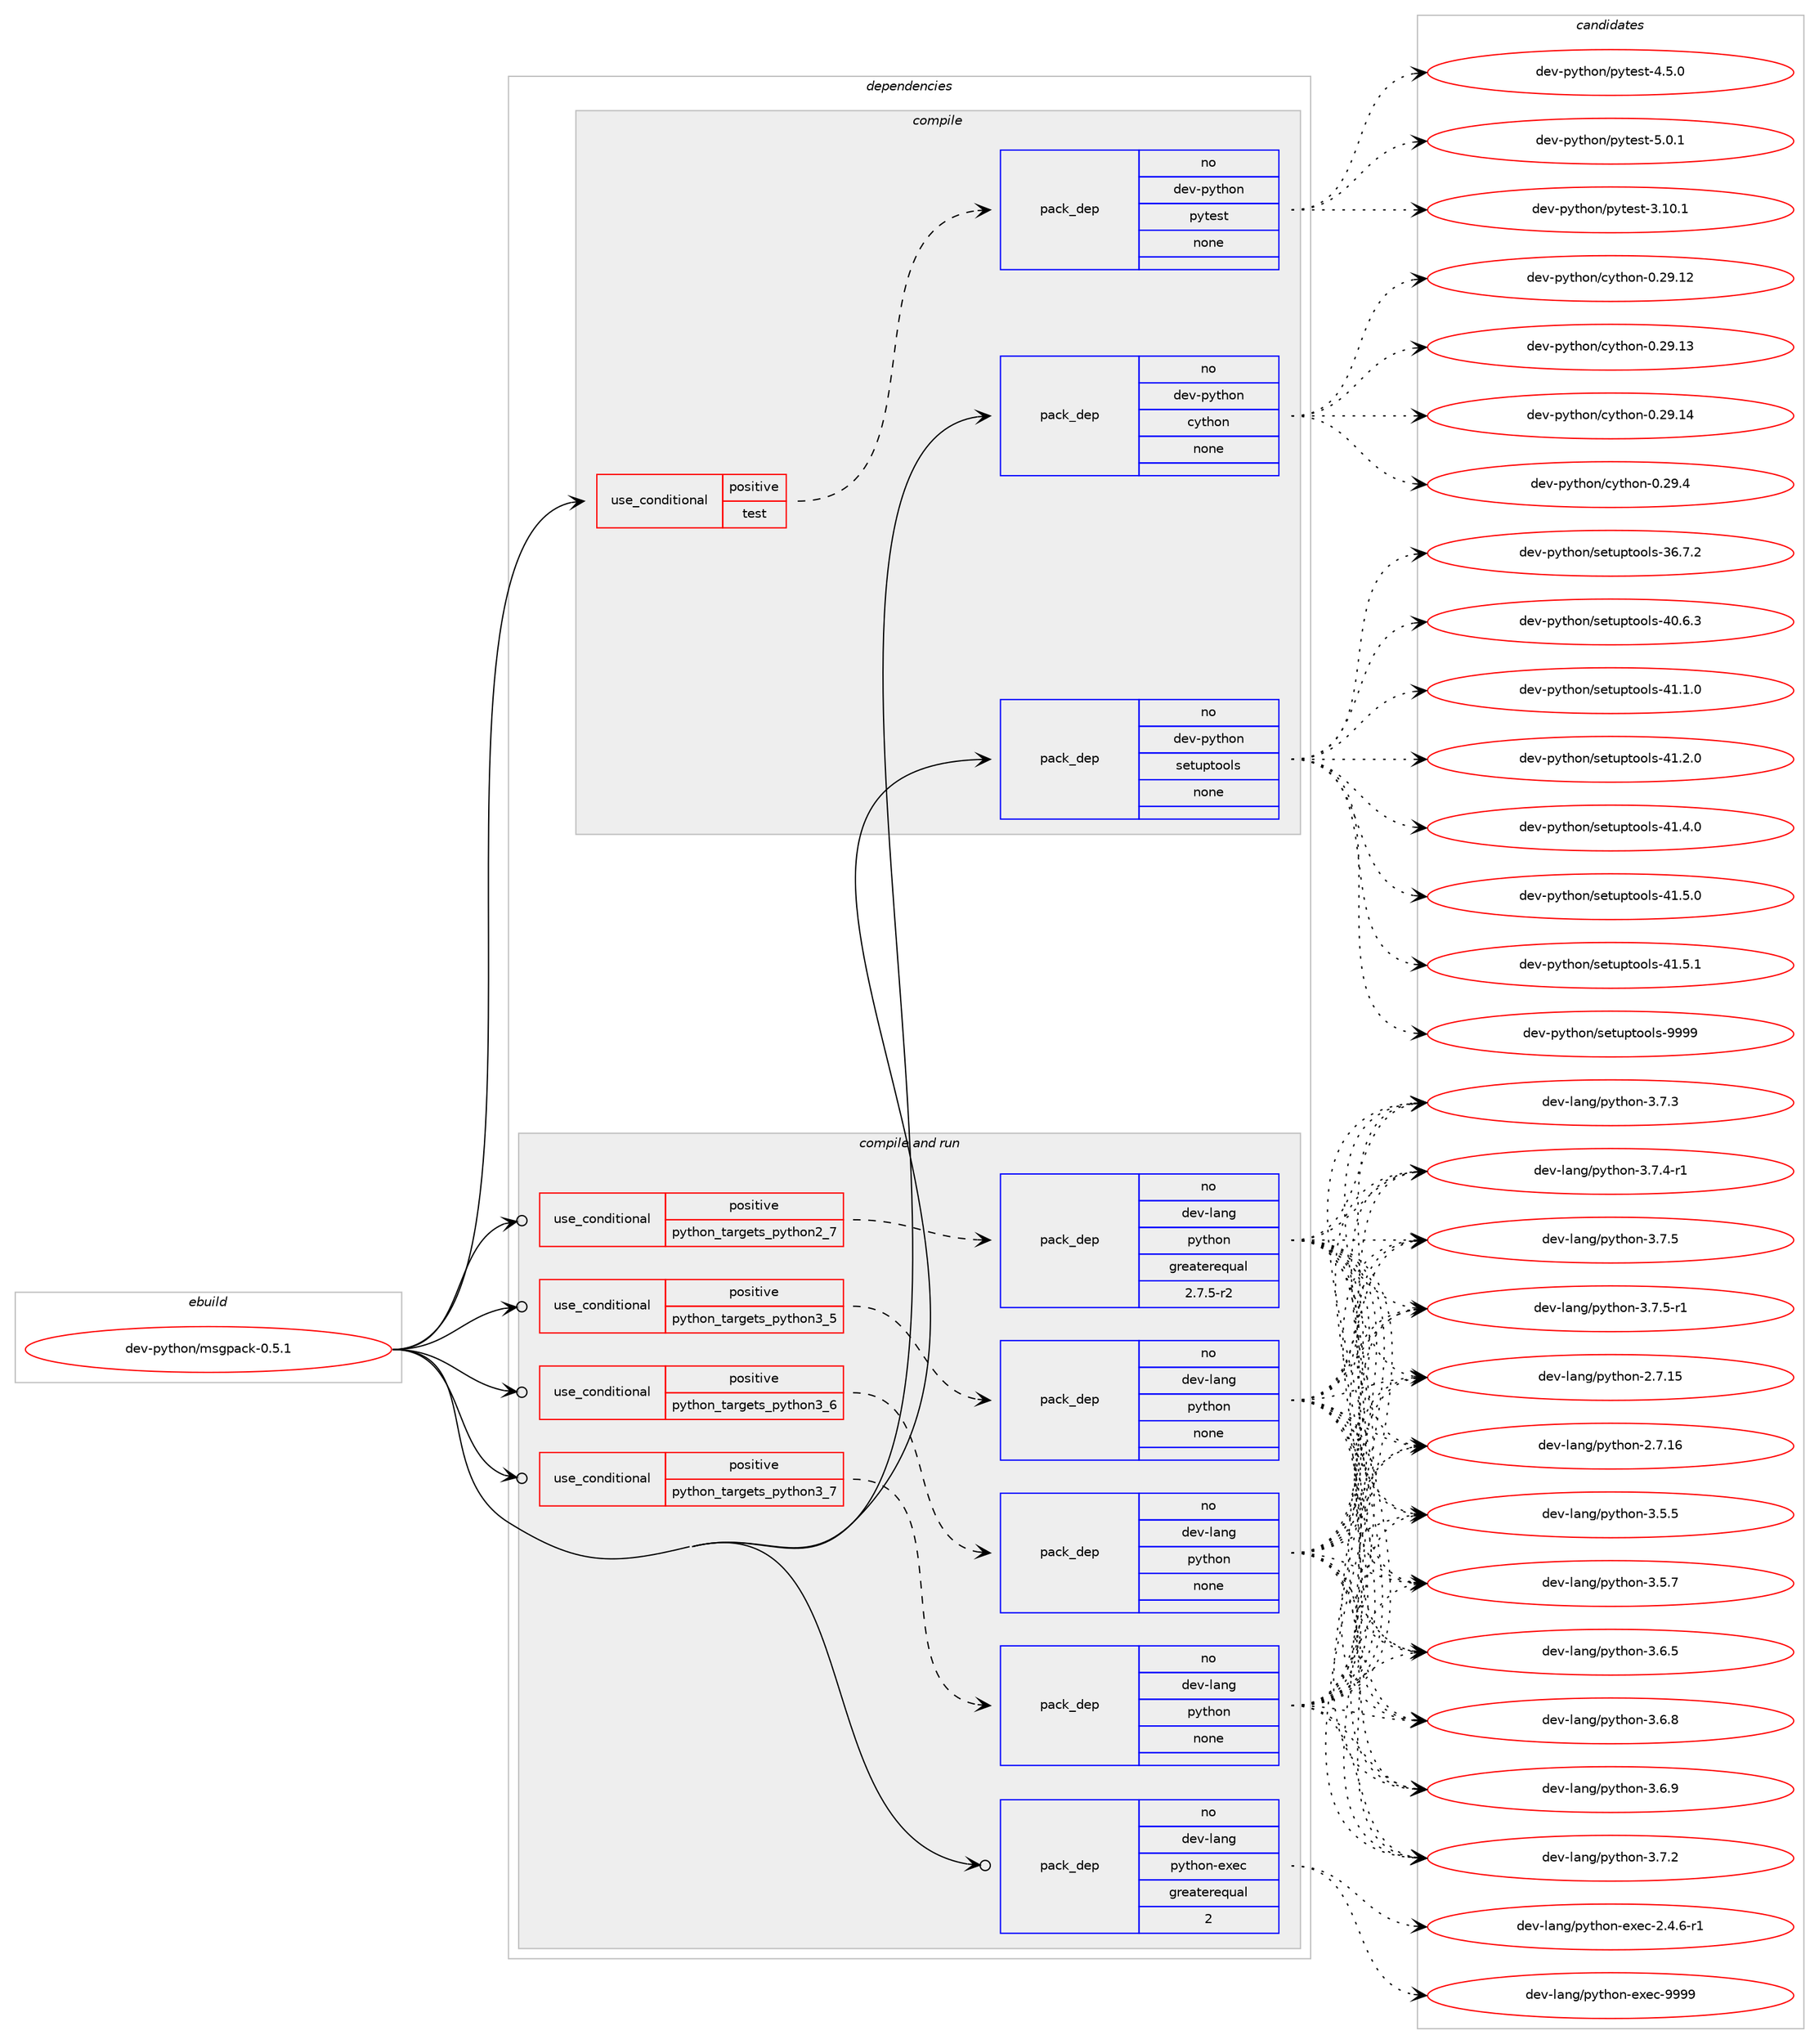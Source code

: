 digraph prolog {

# *************
# Graph options
# *************

newrank=true;
concentrate=true;
compound=true;
graph [rankdir=LR,fontname=Helvetica,fontsize=10,ranksep=1.5];#, ranksep=2.5, nodesep=0.2];
edge  [arrowhead=vee];
node  [fontname=Helvetica,fontsize=10];

# **********
# The ebuild
# **********

subgraph cluster_leftcol {
color=gray;
rank=same;
label=<<i>ebuild</i>>;
id [label="dev-python/msgpack-0.5.1", color=red, width=4, href="../dev-python/msgpack-0.5.1.svg"];
}

# ****************
# The dependencies
# ****************

subgraph cluster_midcol {
color=gray;
label=<<i>dependencies</i>>;
subgraph cluster_compile {
fillcolor="#eeeeee";
style=filled;
label=<<i>compile</i>>;
subgraph cond142710 {
dependency615233 [label=<<TABLE BORDER="0" CELLBORDER="1" CELLSPACING="0" CELLPADDING="4"><TR><TD ROWSPAN="3" CELLPADDING="10">use_conditional</TD></TR><TR><TD>positive</TD></TR><TR><TD>test</TD></TR></TABLE>>, shape=none, color=red];
subgraph pack460718 {
dependency615234 [label=<<TABLE BORDER="0" CELLBORDER="1" CELLSPACING="0" CELLPADDING="4" WIDTH="220"><TR><TD ROWSPAN="6" CELLPADDING="30">pack_dep</TD></TR><TR><TD WIDTH="110">no</TD></TR><TR><TD>dev-python</TD></TR><TR><TD>pytest</TD></TR><TR><TD>none</TD></TR><TR><TD></TD></TR></TABLE>>, shape=none, color=blue];
}
dependency615233:e -> dependency615234:w [weight=20,style="dashed",arrowhead="vee"];
}
id:e -> dependency615233:w [weight=20,style="solid",arrowhead="vee"];
subgraph pack460719 {
dependency615235 [label=<<TABLE BORDER="0" CELLBORDER="1" CELLSPACING="0" CELLPADDING="4" WIDTH="220"><TR><TD ROWSPAN="6" CELLPADDING="30">pack_dep</TD></TR><TR><TD WIDTH="110">no</TD></TR><TR><TD>dev-python</TD></TR><TR><TD>cython</TD></TR><TR><TD>none</TD></TR><TR><TD></TD></TR></TABLE>>, shape=none, color=blue];
}
id:e -> dependency615235:w [weight=20,style="solid",arrowhead="vee"];
subgraph pack460720 {
dependency615236 [label=<<TABLE BORDER="0" CELLBORDER="1" CELLSPACING="0" CELLPADDING="4" WIDTH="220"><TR><TD ROWSPAN="6" CELLPADDING="30">pack_dep</TD></TR><TR><TD WIDTH="110">no</TD></TR><TR><TD>dev-python</TD></TR><TR><TD>setuptools</TD></TR><TR><TD>none</TD></TR><TR><TD></TD></TR></TABLE>>, shape=none, color=blue];
}
id:e -> dependency615236:w [weight=20,style="solid",arrowhead="vee"];
}
subgraph cluster_compileandrun {
fillcolor="#eeeeee";
style=filled;
label=<<i>compile and run</i>>;
subgraph cond142711 {
dependency615237 [label=<<TABLE BORDER="0" CELLBORDER="1" CELLSPACING="0" CELLPADDING="4"><TR><TD ROWSPAN="3" CELLPADDING="10">use_conditional</TD></TR><TR><TD>positive</TD></TR><TR><TD>python_targets_python2_7</TD></TR></TABLE>>, shape=none, color=red];
subgraph pack460721 {
dependency615238 [label=<<TABLE BORDER="0" CELLBORDER="1" CELLSPACING="0" CELLPADDING="4" WIDTH="220"><TR><TD ROWSPAN="6" CELLPADDING="30">pack_dep</TD></TR><TR><TD WIDTH="110">no</TD></TR><TR><TD>dev-lang</TD></TR><TR><TD>python</TD></TR><TR><TD>greaterequal</TD></TR><TR><TD>2.7.5-r2</TD></TR></TABLE>>, shape=none, color=blue];
}
dependency615237:e -> dependency615238:w [weight=20,style="dashed",arrowhead="vee"];
}
id:e -> dependency615237:w [weight=20,style="solid",arrowhead="odotvee"];
subgraph cond142712 {
dependency615239 [label=<<TABLE BORDER="0" CELLBORDER="1" CELLSPACING="0" CELLPADDING="4"><TR><TD ROWSPAN="3" CELLPADDING="10">use_conditional</TD></TR><TR><TD>positive</TD></TR><TR><TD>python_targets_python3_5</TD></TR></TABLE>>, shape=none, color=red];
subgraph pack460722 {
dependency615240 [label=<<TABLE BORDER="0" CELLBORDER="1" CELLSPACING="0" CELLPADDING="4" WIDTH="220"><TR><TD ROWSPAN="6" CELLPADDING="30">pack_dep</TD></TR><TR><TD WIDTH="110">no</TD></TR><TR><TD>dev-lang</TD></TR><TR><TD>python</TD></TR><TR><TD>none</TD></TR><TR><TD></TD></TR></TABLE>>, shape=none, color=blue];
}
dependency615239:e -> dependency615240:w [weight=20,style="dashed",arrowhead="vee"];
}
id:e -> dependency615239:w [weight=20,style="solid",arrowhead="odotvee"];
subgraph cond142713 {
dependency615241 [label=<<TABLE BORDER="0" CELLBORDER="1" CELLSPACING="0" CELLPADDING="4"><TR><TD ROWSPAN="3" CELLPADDING="10">use_conditional</TD></TR><TR><TD>positive</TD></TR><TR><TD>python_targets_python3_6</TD></TR></TABLE>>, shape=none, color=red];
subgraph pack460723 {
dependency615242 [label=<<TABLE BORDER="0" CELLBORDER="1" CELLSPACING="0" CELLPADDING="4" WIDTH="220"><TR><TD ROWSPAN="6" CELLPADDING="30">pack_dep</TD></TR><TR><TD WIDTH="110">no</TD></TR><TR><TD>dev-lang</TD></TR><TR><TD>python</TD></TR><TR><TD>none</TD></TR><TR><TD></TD></TR></TABLE>>, shape=none, color=blue];
}
dependency615241:e -> dependency615242:w [weight=20,style="dashed",arrowhead="vee"];
}
id:e -> dependency615241:w [weight=20,style="solid",arrowhead="odotvee"];
subgraph cond142714 {
dependency615243 [label=<<TABLE BORDER="0" CELLBORDER="1" CELLSPACING="0" CELLPADDING="4"><TR><TD ROWSPAN="3" CELLPADDING="10">use_conditional</TD></TR><TR><TD>positive</TD></TR><TR><TD>python_targets_python3_7</TD></TR></TABLE>>, shape=none, color=red];
subgraph pack460724 {
dependency615244 [label=<<TABLE BORDER="0" CELLBORDER="1" CELLSPACING="0" CELLPADDING="4" WIDTH="220"><TR><TD ROWSPAN="6" CELLPADDING="30">pack_dep</TD></TR><TR><TD WIDTH="110">no</TD></TR><TR><TD>dev-lang</TD></TR><TR><TD>python</TD></TR><TR><TD>none</TD></TR><TR><TD></TD></TR></TABLE>>, shape=none, color=blue];
}
dependency615243:e -> dependency615244:w [weight=20,style="dashed",arrowhead="vee"];
}
id:e -> dependency615243:w [weight=20,style="solid",arrowhead="odotvee"];
subgraph pack460725 {
dependency615245 [label=<<TABLE BORDER="0" CELLBORDER="1" CELLSPACING="0" CELLPADDING="4" WIDTH="220"><TR><TD ROWSPAN="6" CELLPADDING="30">pack_dep</TD></TR><TR><TD WIDTH="110">no</TD></TR><TR><TD>dev-lang</TD></TR><TR><TD>python-exec</TD></TR><TR><TD>greaterequal</TD></TR><TR><TD>2</TD></TR></TABLE>>, shape=none, color=blue];
}
id:e -> dependency615245:w [weight=20,style="solid",arrowhead="odotvee"];
}
subgraph cluster_run {
fillcolor="#eeeeee";
style=filled;
label=<<i>run</i>>;
}
}

# **************
# The candidates
# **************

subgraph cluster_choices {
rank=same;
color=gray;
label=<<i>candidates</i>>;

subgraph choice460718 {
color=black;
nodesep=1;
choice100101118451121211161041111104711212111610111511645514649484649 [label="dev-python/pytest-3.10.1", color=red, width=4,href="../dev-python/pytest-3.10.1.svg"];
choice1001011184511212111610411111047112121116101115116455246534648 [label="dev-python/pytest-4.5.0", color=red, width=4,href="../dev-python/pytest-4.5.0.svg"];
choice1001011184511212111610411111047112121116101115116455346484649 [label="dev-python/pytest-5.0.1", color=red, width=4,href="../dev-python/pytest-5.0.1.svg"];
dependency615234:e -> choice100101118451121211161041111104711212111610111511645514649484649:w [style=dotted,weight="100"];
dependency615234:e -> choice1001011184511212111610411111047112121116101115116455246534648:w [style=dotted,weight="100"];
dependency615234:e -> choice1001011184511212111610411111047112121116101115116455346484649:w [style=dotted,weight="100"];
}
subgraph choice460719 {
color=black;
nodesep=1;
choice1001011184511212111610411111047991211161041111104548465057464950 [label="dev-python/cython-0.29.12", color=red, width=4,href="../dev-python/cython-0.29.12.svg"];
choice1001011184511212111610411111047991211161041111104548465057464951 [label="dev-python/cython-0.29.13", color=red, width=4,href="../dev-python/cython-0.29.13.svg"];
choice1001011184511212111610411111047991211161041111104548465057464952 [label="dev-python/cython-0.29.14", color=red, width=4,href="../dev-python/cython-0.29.14.svg"];
choice10010111845112121116104111110479912111610411111045484650574652 [label="dev-python/cython-0.29.4", color=red, width=4,href="../dev-python/cython-0.29.4.svg"];
dependency615235:e -> choice1001011184511212111610411111047991211161041111104548465057464950:w [style=dotted,weight="100"];
dependency615235:e -> choice1001011184511212111610411111047991211161041111104548465057464951:w [style=dotted,weight="100"];
dependency615235:e -> choice1001011184511212111610411111047991211161041111104548465057464952:w [style=dotted,weight="100"];
dependency615235:e -> choice10010111845112121116104111110479912111610411111045484650574652:w [style=dotted,weight="100"];
}
subgraph choice460720 {
color=black;
nodesep=1;
choice100101118451121211161041111104711510111611711211611111110811545515446554650 [label="dev-python/setuptools-36.7.2", color=red, width=4,href="../dev-python/setuptools-36.7.2.svg"];
choice100101118451121211161041111104711510111611711211611111110811545524846544651 [label="dev-python/setuptools-40.6.3", color=red, width=4,href="../dev-python/setuptools-40.6.3.svg"];
choice100101118451121211161041111104711510111611711211611111110811545524946494648 [label="dev-python/setuptools-41.1.0", color=red, width=4,href="../dev-python/setuptools-41.1.0.svg"];
choice100101118451121211161041111104711510111611711211611111110811545524946504648 [label="dev-python/setuptools-41.2.0", color=red, width=4,href="../dev-python/setuptools-41.2.0.svg"];
choice100101118451121211161041111104711510111611711211611111110811545524946524648 [label="dev-python/setuptools-41.4.0", color=red, width=4,href="../dev-python/setuptools-41.4.0.svg"];
choice100101118451121211161041111104711510111611711211611111110811545524946534648 [label="dev-python/setuptools-41.5.0", color=red, width=4,href="../dev-python/setuptools-41.5.0.svg"];
choice100101118451121211161041111104711510111611711211611111110811545524946534649 [label="dev-python/setuptools-41.5.1", color=red, width=4,href="../dev-python/setuptools-41.5.1.svg"];
choice10010111845112121116104111110471151011161171121161111111081154557575757 [label="dev-python/setuptools-9999", color=red, width=4,href="../dev-python/setuptools-9999.svg"];
dependency615236:e -> choice100101118451121211161041111104711510111611711211611111110811545515446554650:w [style=dotted,weight="100"];
dependency615236:e -> choice100101118451121211161041111104711510111611711211611111110811545524846544651:w [style=dotted,weight="100"];
dependency615236:e -> choice100101118451121211161041111104711510111611711211611111110811545524946494648:w [style=dotted,weight="100"];
dependency615236:e -> choice100101118451121211161041111104711510111611711211611111110811545524946504648:w [style=dotted,weight="100"];
dependency615236:e -> choice100101118451121211161041111104711510111611711211611111110811545524946524648:w [style=dotted,weight="100"];
dependency615236:e -> choice100101118451121211161041111104711510111611711211611111110811545524946534648:w [style=dotted,weight="100"];
dependency615236:e -> choice100101118451121211161041111104711510111611711211611111110811545524946534649:w [style=dotted,weight="100"];
dependency615236:e -> choice10010111845112121116104111110471151011161171121161111111081154557575757:w [style=dotted,weight="100"];
}
subgraph choice460721 {
color=black;
nodesep=1;
choice10010111845108971101034711212111610411111045504655464953 [label="dev-lang/python-2.7.15", color=red, width=4,href="../dev-lang/python-2.7.15.svg"];
choice10010111845108971101034711212111610411111045504655464954 [label="dev-lang/python-2.7.16", color=red, width=4,href="../dev-lang/python-2.7.16.svg"];
choice100101118451089711010347112121116104111110455146534653 [label="dev-lang/python-3.5.5", color=red, width=4,href="../dev-lang/python-3.5.5.svg"];
choice100101118451089711010347112121116104111110455146534655 [label="dev-lang/python-3.5.7", color=red, width=4,href="../dev-lang/python-3.5.7.svg"];
choice100101118451089711010347112121116104111110455146544653 [label="dev-lang/python-3.6.5", color=red, width=4,href="../dev-lang/python-3.6.5.svg"];
choice100101118451089711010347112121116104111110455146544656 [label="dev-lang/python-3.6.8", color=red, width=4,href="../dev-lang/python-3.6.8.svg"];
choice100101118451089711010347112121116104111110455146544657 [label="dev-lang/python-3.6.9", color=red, width=4,href="../dev-lang/python-3.6.9.svg"];
choice100101118451089711010347112121116104111110455146554650 [label="dev-lang/python-3.7.2", color=red, width=4,href="../dev-lang/python-3.7.2.svg"];
choice100101118451089711010347112121116104111110455146554651 [label="dev-lang/python-3.7.3", color=red, width=4,href="../dev-lang/python-3.7.3.svg"];
choice1001011184510897110103471121211161041111104551465546524511449 [label="dev-lang/python-3.7.4-r1", color=red, width=4,href="../dev-lang/python-3.7.4-r1.svg"];
choice100101118451089711010347112121116104111110455146554653 [label="dev-lang/python-3.7.5", color=red, width=4,href="../dev-lang/python-3.7.5.svg"];
choice1001011184510897110103471121211161041111104551465546534511449 [label="dev-lang/python-3.7.5-r1", color=red, width=4,href="../dev-lang/python-3.7.5-r1.svg"];
dependency615238:e -> choice10010111845108971101034711212111610411111045504655464953:w [style=dotted,weight="100"];
dependency615238:e -> choice10010111845108971101034711212111610411111045504655464954:w [style=dotted,weight="100"];
dependency615238:e -> choice100101118451089711010347112121116104111110455146534653:w [style=dotted,weight="100"];
dependency615238:e -> choice100101118451089711010347112121116104111110455146534655:w [style=dotted,weight="100"];
dependency615238:e -> choice100101118451089711010347112121116104111110455146544653:w [style=dotted,weight="100"];
dependency615238:e -> choice100101118451089711010347112121116104111110455146544656:w [style=dotted,weight="100"];
dependency615238:e -> choice100101118451089711010347112121116104111110455146544657:w [style=dotted,weight="100"];
dependency615238:e -> choice100101118451089711010347112121116104111110455146554650:w [style=dotted,weight="100"];
dependency615238:e -> choice100101118451089711010347112121116104111110455146554651:w [style=dotted,weight="100"];
dependency615238:e -> choice1001011184510897110103471121211161041111104551465546524511449:w [style=dotted,weight="100"];
dependency615238:e -> choice100101118451089711010347112121116104111110455146554653:w [style=dotted,weight="100"];
dependency615238:e -> choice1001011184510897110103471121211161041111104551465546534511449:w [style=dotted,weight="100"];
}
subgraph choice460722 {
color=black;
nodesep=1;
choice10010111845108971101034711212111610411111045504655464953 [label="dev-lang/python-2.7.15", color=red, width=4,href="../dev-lang/python-2.7.15.svg"];
choice10010111845108971101034711212111610411111045504655464954 [label="dev-lang/python-2.7.16", color=red, width=4,href="../dev-lang/python-2.7.16.svg"];
choice100101118451089711010347112121116104111110455146534653 [label="dev-lang/python-3.5.5", color=red, width=4,href="../dev-lang/python-3.5.5.svg"];
choice100101118451089711010347112121116104111110455146534655 [label="dev-lang/python-3.5.7", color=red, width=4,href="../dev-lang/python-3.5.7.svg"];
choice100101118451089711010347112121116104111110455146544653 [label="dev-lang/python-3.6.5", color=red, width=4,href="../dev-lang/python-3.6.5.svg"];
choice100101118451089711010347112121116104111110455146544656 [label="dev-lang/python-3.6.8", color=red, width=4,href="../dev-lang/python-3.6.8.svg"];
choice100101118451089711010347112121116104111110455146544657 [label="dev-lang/python-3.6.9", color=red, width=4,href="../dev-lang/python-3.6.9.svg"];
choice100101118451089711010347112121116104111110455146554650 [label="dev-lang/python-3.7.2", color=red, width=4,href="../dev-lang/python-3.7.2.svg"];
choice100101118451089711010347112121116104111110455146554651 [label="dev-lang/python-3.7.3", color=red, width=4,href="../dev-lang/python-3.7.3.svg"];
choice1001011184510897110103471121211161041111104551465546524511449 [label="dev-lang/python-3.7.4-r1", color=red, width=4,href="../dev-lang/python-3.7.4-r1.svg"];
choice100101118451089711010347112121116104111110455146554653 [label="dev-lang/python-3.7.5", color=red, width=4,href="../dev-lang/python-3.7.5.svg"];
choice1001011184510897110103471121211161041111104551465546534511449 [label="dev-lang/python-3.7.5-r1", color=red, width=4,href="../dev-lang/python-3.7.5-r1.svg"];
dependency615240:e -> choice10010111845108971101034711212111610411111045504655464953:w [style=dotted,weight="100"];
dependency615240:e -> choice10010111845108971101034711212111610411111045504655464954:w [style=dotted,weight="100"];
dependency615240:e -> choice100101118451089711010347112121116104111110455146534653:w [style=dotted,weight="100"];
dependency615240:e -> choice100101118451089711010347112121116104111110455146534655:w [style=dotted,weight="100"];
dependency615240:e -> choice100101118451089711010347112121116104111110455146544653:w [style=dotted,weight="100"];
dependency615240:e -> choice100101118451089711010347112121116104111110455146544656:w [style=dotted,weight="100"];
dependency615240:e -> choice100101118451089711010347112121116104111110455146544657:w [style=dotted,weight="100"];
dependency615240:e -> choice100101118451089711010347112121116104111110455146554650:w [style=dotted,weight="100"];
dependency615240:e -> choice100101118451089711010347112121116104111110455146554651:w [style=dotted,weight="100"];
dependency615240:e -> choice1001011184510897110103471121211161041111104551465546524511449:w [style=dotted,weight="100"];
dependency615240:e -> choice100101118451089711010347112121116104111110455146554653:w [style=dotted,weight="100"];
dependency615240:e -> choice1001011184510897110103471121211161041111104551465546534511449:w [style=dotted,weight="100"];
}
subgraph choice460723 {
color=black;
nodesep=1;
choice10010111845108971101034711212111610411111045504655464953 [label="dev-lang/python-2.7.15", color=red, width=4,href="../dev-lang/python-2.7.15.svg"];
choice10010111845108971101034711212111610411111045504655464954 [label="dev-lang/python-2.7.16", color=red, width=4,href="../dev-lang/python-2.7.16.svg"];
choice100101118451089711010347112121116104111110455146534653 [label="dev-lang/python-3.5.5", color=red, width=4,href="../dev-lang/python-3.5.5.svg"];
choice100101118451089711010347112121116104111110455146534655 [label="dev-lang/python-3.5.7", color=red, width=4,href="../dev-lang/python-3.5.7.svg"];
choice100101118451089711010347112121116104111110455146544653 [label="dev-lang/python-3.6.5", color=red, width=4,href="../dev-lang/python-3.6.5.svg"];
choice100101118451089711010347112121116104111110455146544656 [label="dev-lang/python-3.6.8", color=red, width=4,href="../dev-lang/python-3.6.8.svg"];
choice100101118451089711010347112121116104111110455146544657 [label="dev-lang/python-3.6.9", color=red, width=4,href="../dev-lang/python-3.6.9.svg"];
choice100101118451089711010347112121116104111110455146554650 [label="dev-lang/python-3.7.2", color=red, width=4,href="../dev-lang/python-3.7.2.svg"];
choice100101118451089711010347112121116104111110455146554651 [label="dev-lang/python-3.7.3", color=red, width=4,href="../dev-lang/python-3.7.3.svg"];
choice1001011184510897110103471121211161041111104551465546524511449 [label="dev-lang/python-3.7.4-r1", color=red, width=4,href="../dev-lang/python-3.7.4-r1.svg"];
choice100101118451089711010347112121116104111110455146554653 [label="dev-lang/python-3.7.5", color=red, width=4,href="../dev-lang/python-3.7.5.svg"];
choice1001011184510897110103471121211161041111104551465546534511449 [label="dev-lang/python-3.7.5-r1", color=red, width=4,href="../dev-lang/python-3.7.5-r1.svg"];
dependency615242:e -> choice10010111845108971101034711212111610411111045504655464953:w [style=dotted,weight="100"];
dependency615242:e -> choice10010111845108971101034711212111610411111045504655464954:w [style=dotted,weight="100"];
dependency615242:e -> choice100101118451089711010347112121116104111110455146534653:w [style=dotted,weight="100"];
dependency615242:e -> choice100101118451089711010347112121116104111110455146534655:w [style=dotted,weight="100"];
dependency615242:e -> choice100101118451089711010347112121116104111110455146544653:w [style=dotted,weight="100"];
dependency615242:e -> choice100101118451089711010347112121116104111110455146544656:w [style=dotted,weight="100"];
dependency615242:e -> choice100101118451089711010347112121116104111110455146544657:w [style=dotted,weight="100"];
dependency615242:e -> choice100101118451089711010347112121116104111110455146554650:w [style=dotted,weight="100"];
dependency615242:e -> choice100101118451089711010347112121116104111110455146554651:w [style=dotted,weight="100"];
dependency615242:e -> choice1001011184510897110103471121211161041111104551465546524511449:w [style=dotted,weight="100"];
dependency615242:e -> choice100101118451089711010347112121116104111110455146554653:w [style=dotted,weight="100"];
dependency615242:e -> choice1001011184510897110103471121211161041111104551465546534511449:w [style=dotted,weight="100"];
}
subgraph choice460724 {
color=black;
nodesep=1;
choice10010111845108971101034711212111610411111045504655464953 [label="dev-lang/python-2.7.15", color=red, width=4,href="../dev-lang/python-2.7.15.svg"];
choice10010111845108971101034711212111610411111045504655464954 [label="dev-lang/python-2.7.16", color=red, width=4,href="../dev-lang/python-2.7.16.svg"];
choice100101118451089711010347112121116104111110455146534653 [label="dev-lang/python-3.5.5", color=red, width=4,href="../dev-lang/python-3.5.5.svg"];
choice100101118451089711010347112121116104111110455146534655 [label="dev-lang/python-3.5.7", color=red, width=4,href="../dev-lang/python-3.5.7.svg"];
choice100101118451089711010347112121116104111110455146544653 [label="dev-lang/python-3.6.5", color=red, width=4,href="../dev-lang/python-3.6.5.svg"];
choice100101118451089711010347112121116104111110455146544656 [label="dev-lang/python-3.6.8", color=red, width=4,href="../dev-lang/python-3.6.8.svg"];
choice100101118451089711010347112121116104111110455146544657 [label="dev-lang/python-3.6.9", color=red, width=4,href="../dev-lang/python-3.6.9.svg"];
choice100101118451089711010347112121116104111110455146554650 [label="dev-lang/python-3.7.2", color=red, width=4,href="../dev-lang/python-3.7.2.svg"];
choice100101118451089711010347112121116104111110455146554651 [label="dev-lang/python-3.7.3", color=red, width=4,href="../dev-lang/python-3.7.3.svg"];
choice1001011184510897110103471121211161041111104551465546524511449 [label="dev-lang/python-3.7.4-r1", color=red, width=4,href="../dev-lang/python-3.7.4-r1.svg"];
choice100101118451089711010347112121116104111110455146554653 [label="dev-lang/python-3.7.5", color=red, width=4,href="../dev-lang/python-3.7.5.svg"];
choice1001011184510897110103471121211161041111104551465546534511449 [label="dev-lang/python-3.7.5-r1", color=red, width=4,href="../dev-lang/python-3.7.5-r1.svg"];
dependency615244:e -> choice10010111845108971101034711212111610411111045504655464953:w [style=dotted,weight="100"];
dependency615244:e -> choice10010111845108971101034711212111610411111045504655464954:w [style=dotted,weight="100"];
dependency615244:e -> choice100101118451089711010347112121116104111110455146534653:w [style=dotted,weight="100"];
dependency615244:e -> choice100101118451089711010347112121116104111110455146534655:w [style=dotted,weight="100"];
dependency615244:e -> choice100101118451089711010347112121116104111110455146544653:w [style=dotted,weight="100"];
dependency615244:e -> choice100101118451089711010347112121116104111110455146544656:w [style=dotted,weight="100"];
dependency615244:e -> choice100101118451089711010347112121116104111110455146544657:w [style=dotted,weight="100"];
dependency615244:e -> choice100101118451089711010347112121116104111110455146554650:w [style=dotted,weight="100"];
dependency615244:e -> choice100101118451089711010347112121116104111110455146554651:w [style=dotted,weight="100"];
dependency615244:e -> choice1001011184510897110103471121211161041111104551465546524511449:w [style=dotted,weight="100"];
dependency615244:e -> choice100101118451089711010347112121116104111110455146554653:w [style=dotted,weight="100"];
dependency615244:e -> choice1001011184510897110103471121211161041111104551465546534511449:w [style=dotted,weight="100"];
}
subgraph choice460725 {
color=black;
nodesep=1;
choice10010111845108971101034711212111610411111045101120101994550465246544511449 [label="dev-lang/python-exec-2.4.6-r1", color=red, width=4,href="../dev-lang/python-exec-2.4.6-r1.svg"];
choice10010111845108971101034711212111610411111045101120101994557575757 [label="dev-lang/python-exec-9999", color=red, width=4,href="../dev-lang/python-exec-9999.svg"];
dependency615245:e -> choice10010111845108971101034711212111610411111045101120101994550465246544511449:w [style=dotted,weight="100"];
dependency615245:e -> choice10010111845108971101034711212111610411111045101120101994557575757:w [style=dotted,weight="100"];
}
}

}
